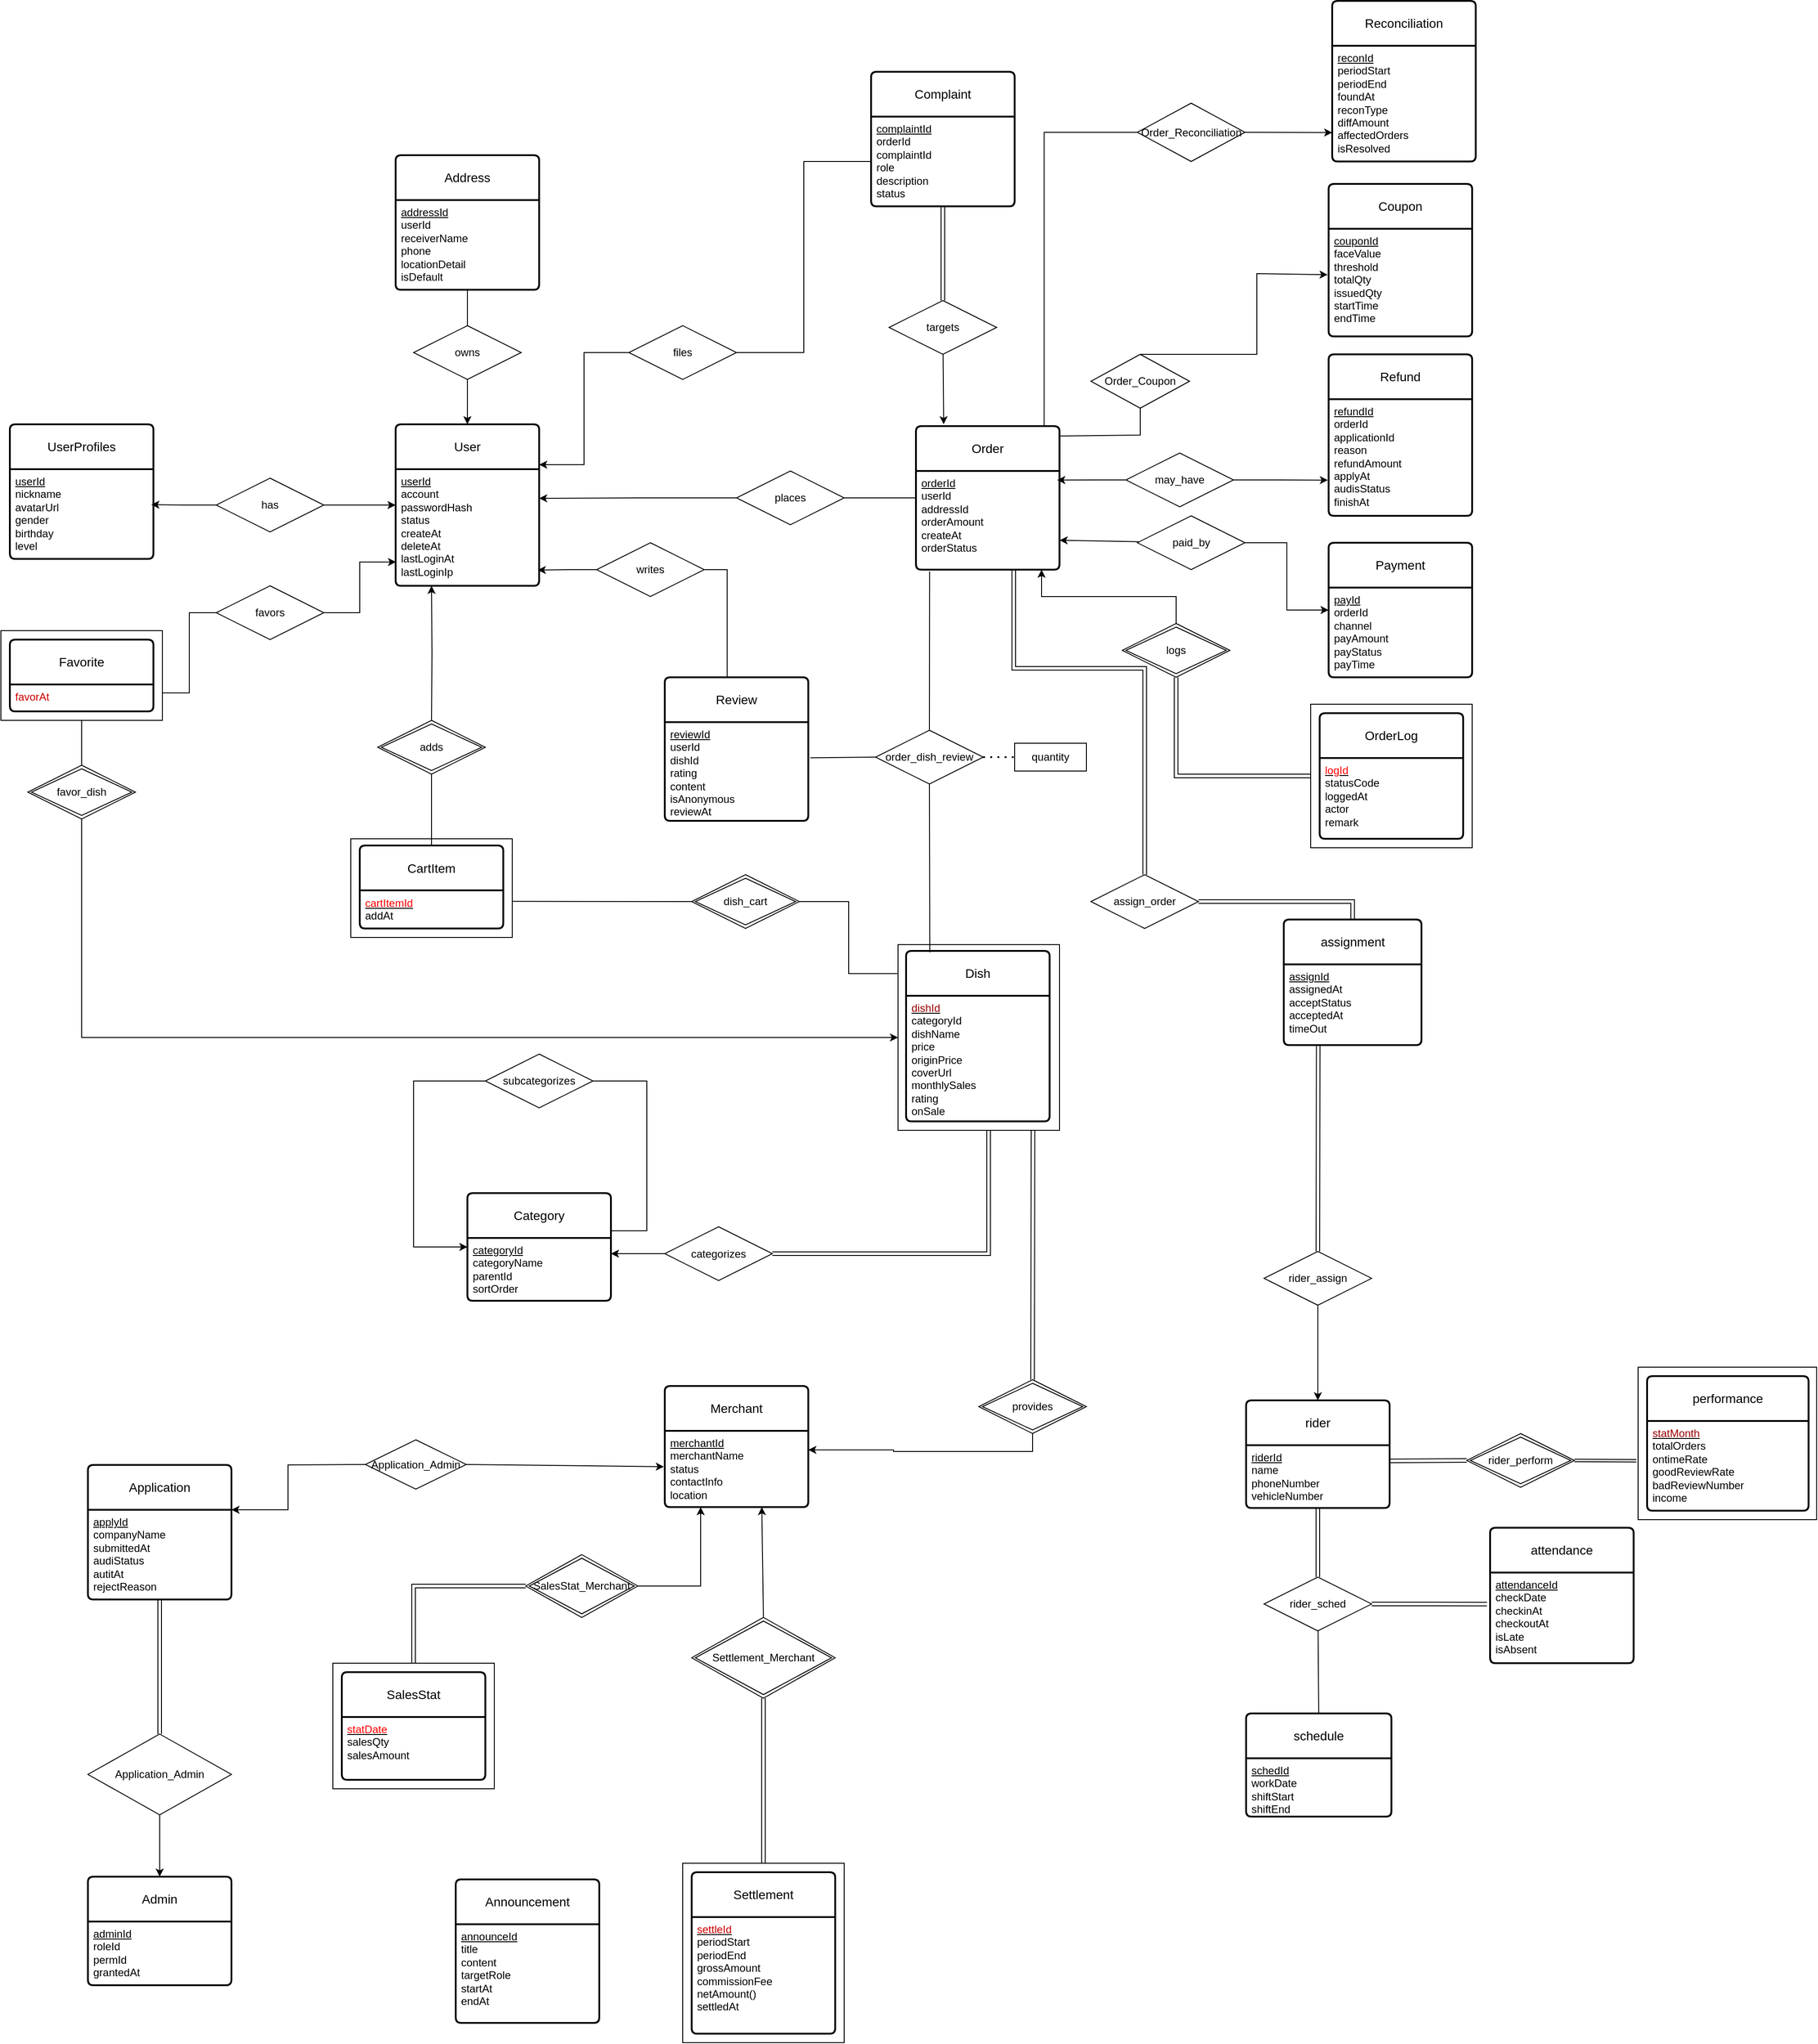 <mxfile version="27.0.6">
  <diagram name="第 1 页" id="Z-0cSpz57w4KoETilMWk">
    <mxGraphModel dx="2633" dy="971" grid="1" gridSize="10" guides="1" tooltips="1" connect="1" arrows="1" fold="1" page="1" pageScale="1" pageWidth="827" pageHeight="1169" math="0" shadow="0">
      <root>
        <mxCell id="0" />
        <mxCell id="1" parent="0" />
        <mxCell id="zdtQbdjInj4RLJj2KbnW-124" value="" style="rounded=0;whiteSpace=wrap;html=1;" parent="1" vertex="1">
          <mxGeometry x="630" y="1408" width="180" height="207" as="geometry" />
        </mxCell>
        <mxCell id="zdtQbdjInj4RLJj2KbnW-2" value="" style="rounded=0;whiteSpace=wrap;html=1;" parent="1" vertex="1">
          <mxGeometry x="1090" y="1140" width="180" height="160" as="geometry" />
        </mxCell>
        <mxCell id="zdtQbdjInj4RLJj2KbnW-3" value="" style="rounded=0;whiteSpace=wrap;html=1;" parent="1" vertex="1">
          <mxGeometry x="20" y="1290" width="180" height="110" as="geometry" />
        </mxCell>
        <mxCell id="zdtQbdjInj4RLJj2KbnW-4" value="" style="rounded=0;whiteSpace=wrap;html=1;" parent="1" vertex="1">
          <mxGeometry x="-370" y="1058" width="180" height="100" as="geometry" />
        </mxCell>
        <mxCell id="zdtQbdjInj4RLJj2KbnW-6" value="User" style="swimlane;childLayout=stackLayout;horizontal=1;startSize=50;horizontalStack=0;rounded=1;fontSize=14;fontStyle=0;strokeWidth=2;resizeParent=0;resizeLast=1;shadow=0;dashed=0;align=center;arcSize=4;whiteSpace=wrap;html=1;" parent="1" vertex="1">
          <mxGeometry x="70" y="828" width="160" height="180" as="geometry" />
        </mxCell>
        <mxCell id="zdtQbdjInj4RLJj2KbnW-7" value="&lt;u&gt;userId&lt;/u&gt;&lt;div&gt;account&lt;/div&gt;&lt;div&gt;passwordHash&lt;/div&gt;&lt;div&gt;status&lt;/div&gt;&lt;div&gt;createAt&lt;/div&gt;&lt;div&gt;deleteAt&lt;/div&gt;&lt;div&gt;lastLoginAt&lt;/div&gt;&lt;div&gt;lastLoginIp&lt;/div&gt;" style="align=left;strokeColor=none;fillColor=none;spacingLeft=4;spacingRight=4;fontSize=12;verticalAlign=top;resizable=0;rotatable=0;part=1;html=1;whiteSpace=wrap;" parent="zdtQbdjInj4RLJj2KbnW-6" vertex="1">
          <mxGeometry y="50" width="160" height="130" as="geometry" />
        </mxCell>
        <mxCell id="zdtQbdjInj4RLJj2KbnW-8" value="UserProfiles" style="swimlane;childLayout=stackLayout;horizontal=1;startSize=50;horizontalStack=0;rounded=1;fontSize=14;fontStyle=0;strokeWidth=2;resizeParent=0;resizeLast=1;shadow=0;dashed=0;align=center;arcSize=4;whiteSpace=wrap;html=1;" parent="1" vertex="1">
          <mxGeometry x="-360" y="828" width="160" height="150" as="geometry" />
        </mxCell>
        <mxCell id="zdtQbdjInj4RLJj2KbnW-9" value="&lt;u&gt;userId&lt;/u&gt;&lt;div&gt;nickname&lt;/div&gt;&lt;div&gt;avatarUrl&lt;/div&gt;&lt;div&gt;gender&lt;/div&gt;&lt;div&gt;birthday&lt;/div&gt;&lt;div&gt;level&lt;/div&gt;" style="align=left;strokeColor=none;fillColor=none;spacingLeft=4;spacingRight=4;fontSize=12;verticalAlign=top;resizable=0;rotatable=0;part=1;html=1;whiteSpace=wrap;" parent="zdtQbdjInj4RLJj2KbnW-8" vertex="1">
          <mxGeometry y="50" width="160" height="100" as="geometry" />
        </mxCell>
        <mxCell id="zdtQbdjInj4RLJj2KbnW-10" style="edgeStyle=orthogonalEdgeStyle;rounded=0;orthogonalLoop=1;jettySize=auto;html=1;exitX=1;exitY=0.5;exitDx=0;exitDy=0;entryX=0;entryY=0.5;entryDx=0;entryDy=0;" parent="1" source="zdtQbdjInj4RLJj2KbnW-11" target="zdtQbdjInj4RLJj2KbnW-6" edge="1">
          <mxGeometry relative="1" as="geometry" />
        </mxCell>
        <mxCell id="zdtQbdjInj4RLJj2KbnW-11" value="has" style="shape=rhombus;perimeter=rhombusPerimeter;whiteSpace=wrap;html=1;align=center;" parent="1" vertex="1">
          <mxGeometry x="-130" y="888" width="120" height="60" as="geometry" />
        </mxCell>
        <mxCell id="zdtQbdjInj4RLJj2KbnW-12" value="Address" style="swimlane;childLayout=stackLayout;horizontal=1;startSize=50;horizontalStack=0;rounded=1;fontSize=14;fontStyle=0;strokeWidth=2;resizeParent=0;resizeLast=1;shadow=0;dashed=0;align=center;arcSize=4;whiteSpace=wrap;html=1;" parent="1" vertex="1">
          <mxGeometry x="70" y="528" width="160" height="150" as="geometry" />
        </mxCell>
        <mxCell id="zdtQbdjInj4RLJj2KbnW-13" value="&lt;u&gt;addressId&lt;/u&gt;&lt;div&gt;userId&lt;/div&gt;&lt;div&gt;receiverName&lt;/div&gt;&lt;div&gt;phone&lt;/div&gt;&lt;div&gt;locationDetail&lt;/div&gt;&lt;div&gt;isDefault&lt;/div&gt;" style="align=left;strokeColor=none;fillColor=none;spacingLeft=4;spacingRight=4;fontSize=12;verticalAlign=top;resizable=0;rotatable=0;part=1;html=1;whiteSpace=wrap;" parent="zdtQbdjInj4RLJj2KbnW-12" vertex="1">
          <mxGeometry y="50" width="160" height="100" as="geometry" />
        </mxCell>
        <mxCell id="zdtQbdjInj4RLJj2KbnW-14" value="Merchant" style="swimlane;childLayout=stackLayout;horizontal=1;startSize=50;horizontalStack=0;rounded=1;fontSize=14;fontStyle=0;strokeWidth=2;resizeParent=0;resizeLast=1;shadow=0;dashed=0;align=center;arcSize=4;whiteSpace=wrap;html=1;" parent="1" vertex="1">
          <mxGeometry x="370" y="1900" width="160" height="135" as="geometry" />
        </mxCell>
        <mxCell id="zdtQbdjInj4RLJj2KbnW-15" value="&lt;u&gt;merchantId&lt;/u&gt;&lt;div&gt;merchantName&lt;/div&gt;&lt;div&gt;status&lt;/div&gt;&lt;div&gt;contactInfo&lt;/div&gt;&lt;div&gt;location&lt;/div&gt;" style="align=left;strokeColor=none;fillColor=none;spacingLeft=4;spacingRight=4;fontSize=12;verticalAlign=top;resizable=0;rotatable=0;part=1;html=1;whiteSpace=wrap;" parent="zdtQbdjInj4RLJj2KbnW-14" vertex="1">
          <mxGeometry y="50" width="160" height="85" as="geometry" />
        </mxCell>
        <mxCell id="zdtQbdjInj4RLJj2KbnW-16" value="Category" style="swimlane;childLayout=stackLayout;horizontal=1;startSize=50;horizontalStack=0;rounded=1;fontSize=14;fontStyle=0;strokeWidth=2;resizeParent=0;resizeLast=1;shadow=0;dashed=0;align=center;arcSize=4;whiteSpace=wrap;html=1;" parent="1" vertex="1">
          <mxGeometry x="150" y="1685" width="160" height="120" as="geometry" />
        </mxCell>
        <mxCell id="zdtQbdjInj4RLJj2KbnW-17" value="&lt;u&gt;categoryId&lt;/u&gt;&lt;div&gt;categoryName&lt;/div&gt;&lt;div&gt;parentId&lt;/div&gt;&lt;div&gt;sortOrder&lt;/div&gt;" style="align=left;strokeColor=none;fillColor=none;spacingLeft=4;spacingRight=4;fontSize=12;verticalAlign=top;resizable=0;rotatable=0;part=1;html=1;whiteSpace=wrap;" parent="zdtQbdjInj4RLJj2KbnW-16" vertex="1">
          <mxGeometry y="50" width="160" height="70" as="geometry" />
        </mxCell>
        <mxCell id="zdtQbdjInj4RLJj2KbnW-18" value="Dish" style="swimlane;childLayout=stackLayout;horizontal=1;startSize=50;horizontalStack=0;rounded=1;fontSize=14;fontStyle=0;strokeWidth=2;resizeParent=0;resizeLast=1;shadow=0;dashed=0;align=center;arcSize=4;whiteSpace=wrap;html=1;" parent="1" vertex="1">
          <mxGeometry x="639" y="1415" width="160" height="190" as="geometry" />
        </mxCell>
        <mxCell id="zdtQbdjInj4RLJj2KbnW-19" value="&lt;u&gt;&lt;font style=&quot;color: rgb(153, 0, 0);&quot;&gt;dishId&lt;/font&gt;&lt;/u&gt;&lt;div&gt;categoryId&lt;/div&gt;&lt;div&gt;dishName&lt;/div&gt;&lt;div&gt;price&lt;/div&gt;&lt;div&gt;originPrice&lt;/div&gt;&lt;div&gt;coverUrl&lt;/div&gt;&lt;div&gt;monthlySales&lt;/div&gt;&lt;div&gt;rating&lt;/div&gt;&lt;div&gt;onSale&lt;/div&gt;" style="align=left;strokeColor=none;fillColor=none;spacingLeft=4;spacingRight=4;fontSize=12;verticalAlign=top;resizable=0;rotatable=0;part=1;html=1;whiteSpace=wrap;" parent="zdtQbdjInj4RLJj2KbnW-18" vertex="1">
          <mxGeometry y="50" width="160" height="140" as="geometry" />
        </mxCell>
        <mxCell id="zdtQbdjInj4RLJj2KbnW-20" value="Favorite" style="swimlane;childLayout=stackLayout;horizontal=1;startSize=50;horizontalStack=0;rounded=1;fontSize=14;fontStyle=0;strokeWidth=2;resizeParent=0;resizeLast=1;shadow=0;dashed=0;align=center;arcSize=4;whiteSpace=wrap;html=1;" parent="1" vertex="1">
          <mxGeometry x="-360" y="1068" width="160" height="80" as="geometry" />
        </mxCell>
        <mxCell id="zdtQbdjInj4RLJj2KbnW-21" value="&lt;div&gt;&lt;font style=&quot;color: rgb(204, 0, 0);&quot;&gt;favorAt&lt;/font&gt;&lt;/div&gt;" style="align=left;strokeColor=none;fillColor=none;spacingLeft=4;spacingRight=4;fontSize=12;verticalAlign=top;resizable=0;rotatable=0;part=1;html=1;whiteSpace=wrap;" parent="zdtQbdjInj4RLJj2KbnW-20" vertex="1">
          <mxGeometry y="50" width="160" height="30" as="geometry" />
        </mxCell>
        <mxCell id="zdtQbdjInj4RLJj2KbnW-178" style="edgeStyle=none;curved=1;rounded=0;orthogonalLoop=1;jettySize=auto;html=1;exitX=0.5;exitY=1;exitDx=0;exitDy=0;fontSize=12;startSize=8;endSize=8;" parent="zdtQbdjInj4RLJj2KbnW-20" source="zdtQbdjInj4RLJj2KbnW-20" target="zdtQbdjInj4RLJj2KbnW-21" edge="1">
          <mxGeometry relative="1" as="geometry" />
        </mxCell>
        <mxCell id="zdtQbdjInj4RLJj2KbnW-22" value="CartItem" style="swimlane;childLayout=stackLayout;horizontal=1;startSize=50;horizontalStack=0;rounded=1;fontSize=14;fontStyle=0;strokeWidth=2;resizeParent=0;resizeLast=1;shadow=0;dashed=0;align=center;arcSize=4;whiteSpace=wrap;html=1;" parent="1" vertex="1">
          <mxGeometry x="30" y="1297.5" width="160" height="92.5" as="geometry" />
        </mxCell>
        <mxCell id="zdtQbdjInj4RLJj2KbnW-23" value="&lt;u&gt;&lt;font style=&quot;color: rgb(255, 0, 0);&quot;&gt;cartItemId&lt;/font&gt;&lt;/u&gt;&lt;div&gt;addAt&lt;/div&gt;" style="align=left;strokeColor=none;fillColor=none;spacingLeft=4;spacingRight=4;fontSize=12;verticalAlign=top;resizable=0;rotatable=0;part=1;html=1;whiteSpace=wrap;" parent="zdtQbdjInj4RLJj2KbnW-22" vertex="1">
          <mxGeometry y="50" width="160" height="42.5" as="geometry" />
        </mxCell>
        <mxCell id="zdtQbdjInj4RLJj2KbnW-24" value="Order" style="swimlane;childLayout=stackLayout;horizontal=1;startSize=50;horizontalStack=0;rounded=1;fontSize=14;fontStyle=0;strokeWidth=2;resizeParent=0;resizeLast=1;shadow=0;dashed=0;align=center;arcSize=4;whiteSpace=wrap;html=1;" parent="1" vertex="1">
          <mxGeometry x="650" y="830" width="160" height="160" as="geometry" />
        </mxCell>
        <mxCell id="zdtQbdjInj4RLJj2KbnW-25" value="&lt;div&gt;&lt;u&gt;orderId&lt;/u&gt;&lt;/div&gt;userId&lt;div&gt;addressId&lt;/div&gt;&lt;div&gt;orderAmount&lt;/div&gt;&lt;div&gt;createAt&lt;/div&gt;&lt;div&gt;orderStatus&lt;/div&gt;" style="align=left;strokeColor=none;fillColor=none;spacingLeft=4;spacingRight=4;fontSize=12;verticalAlign=top;resizable=0;rotatable=0;part=1;html=1;whiteSpace=wrap;" parent="zdtQbdjInj4RLJj2KbnW-24" vertex="1">
          <mxGeometry y="50" width="160" height="110" as="geometry" />
        </mxCell>
        <mxCell id="zdtQbdjInj4RLJj2KbnW-28" value="OrderLog" style="swimlane;childLayout=stackLayout;horizontal=1;startSize=50;horizontalStack=0;rounded=1;fontSize=14;fontStyle=0;strokeWidth=2;resizeParent=0;resizeLast=1;shadow=0;dashed=0;align=center;arcSize=4;whiteSpace=wrap;html=1;" parent="1" vertex="1">
          <mxGeometry x="1100" y="1150" width="160" height="140" as="geometry" />
        </mxCell>
        <mxCell id="zdtQbdjInj4RLJj2KbnW-29" value="&lt;u&gt;&lt;font style=&quot;color: rgb(255, 0, 0);&quot;&gt;l&lt;font style=&quot;color: rgb(255, 0, 0);&quot;&gt;ogId&lt;/font&gt;&lt;/font&gt;&lt;/u&gt;&lt;div&gt;statusCode&lt;/div&gt;&lt;div&gt;loggedAt&lt;/div&gt;&lt;div&gt;actor&lt;/div&gt;&lt;div&gt;remark&lt;/div&gt;" style="align=left;strokeColor=none;fillColor=none;spacingLeft=4;spacingRight=4;fontSize=12;verticalAlign=top;resizable=0;rotatable=0;part=1;html=1;whiteSpace=wrap;" parent="zdtQbdjInj4RLJj2KbnW-28" vertex="1">
          <mxGeometry y="50" width="160" height="90" as="geometry" />
        </mxCell>
        <mxCell id="zdtQbdjInj4RLJj2KbnW-30" value="Payment" style="swimlane;childLayout=stackLayout;horizontal=1;startSize=50;horizontalStack=0;rounded=1;fontSize=14;fontStyle=0;strokeWidth=2;resizeParent=0;resizeLast=1;shadow=0;dashed=0;align=center;arcSize=4;whiteSpace=wrap;html=1;" parent="1" vertex="1">
          <mxGeometry x="1110" y="960" width="160" height="150" as="geometry" />
        </mxCell>
        <mxCell id="zdtQbdjInj4RLJj2KbnW-31" value="&lt;u&gt;payId&lt;/u&gt;&lt;div&gt;orderId&lt;/div&gt;&lt;div&gt;channel&lt;/div&gt;&lt;div&gt;payAmount&lt;/div&gt;&lt;div&gt;payStatus&lt;/div&gt;&lt;div&gt;payTime&lt;/div&gt;" style="align=left;strokeColor=none;fillColor=none;spacingLeft=4;spacingRight=4;fontSize=12;verticalAlign=top;resizable=0;rotatable=0;part=1;html=1;whiteSpace=wrap;" parent="zdtQbdjInj4RLJj2KbnW-30" vertex="1">
          <mxGeometry y="50" width="160" height="100" as="geometry" />
        </mxCell>
        <mxCell id="zdtQbdjInj4RLJj2KbnW-32" value="Refund" style="swimlane;childLayout=stackLayout;horizontal=1;startSize=50;horizontalStack=0;rounded=1;fontSize=14;fontStyle=0;strokeWidth=2;resizeParent=0;resizeLast=1;shadow=0;dashed=0;align=center;arcSize=4;whiteSpace=wrap;html=1;" parent="1" vertex="1">
          <mxGeometry x="1110" y="750" width="160" height="180" as="geometry" />
        </mxCell>
        <mxCell id="zdtQbdjInj4RLJj2KbnW-33" value="&lt;u&gt;refundId&lt;/u&gt;&lt;div&gt;orderId&lt;/div&gt;&lt;div&gt;applicationId&lt;/div&gt;&lt;div&gt;reason&lt;/div&gt;&lt;div&gt;refundAmount&lt;/div&gt;&lt;div&gt;applyAt&lt;/div&gt;&lt;div&gt;audisStatus&lt;/div&gt;&lt;div&gt;finishAt&lt;/div&gt;&lt;div&gt;&lt;u&gt;&lt;br&gt;&lt;/u&gt;&lt;/div&gt;" style="align=left;strokeColor=none;fillColor=none;spacingLeft=4;spacingRight=4;fontSize=12;verticalAlign=top;resizable=0;rotatable=0;part=1;html=1;whiteSpace=wrap;" parent="zdtQbdjInj4RLJj2KbnW-32" vertex="1">
          <mxGeometry y="50" width="160" height="130" as="geometry" />
        </mxCell>
        <mxCell id="zdtQbdjInj4RLJj2KbnW-34" value="Review" style="swimlane;childLayout=stackLayout;horizontal=1;startSize=50;horizontalStack=0;rounded=1;fontSize=14;fontStyle=0;strokeWidth=2;resizeParent=0;resizeLast=1;shadow=0;dashed=0;align=center;arcSize=4;whiteSpace=wrap;html=1;" parent="1" vertex="1">
          <mxGeometry x="370" y="1110" width="160" height="160" as="geometry" />
        </mxCell>
        <mxCell id="zdtQbdjInj4RLJj2KbnW-35" value="&lt;div&gt;&lt;u&gt;reviewId&lt;/u&gt;&lt;/div&gt;&lt;div&gt;&lt;span style=&quot;background-color: transparent; color: light-dark(rgb(0, 0, 0), rgb(255, 255, 255));&quot;&gt;userId&lt;/span&gt;&lt;/div&gt;&lt;div&gt;&lt;span style=&quot;background-color: transparent; color: light-dark(rgb(0, 0, 0), rgb(255, 255, 255));&quot;&gt;dishId&lt;/span&gt;&lt;/div&gt;&lt;div&gt;rating&lt;/div&gt;&lt;div&gt;content&lt;/div&gt;&lt;div&gt;isAnonymous&lt;/div&gt;&lt;div&gt;reviewAt&lt;/div&gt;" style="align=left;strokeColor=none;fillColor=none;spacingLeft=4;spacingRight=4;fontSize=12;verticalAlign=top;resizable=0;rotatable=0;part=1;html=1;whiteSpace=wrap;" parent="zdtQbdjInj4RLJj2KbnW-34" vertex="1">
          <mxGeometry y="50" width="160" height="110" as="geometry" />
        </mxCell>
        <mxCell id="zdtQbdjInj4RLJj2KbnW-36" value="Complaint" style="swimlane;childLayout=stackLayout;horizontal=1;startSize=50;horizontalStack=0;rounded=1;fontSize=14;fontStyle=0;strokeWidth=2;resizeParent=0;resizeLast=1;shadow=0;dashed=0;align=center;arcSize=4;whiteSpace=wrap;html=1;" parent="1" vertex="1">
          <mxGeometry x="600" y="435" width="160" height="150" as="geometry" />
        </mxCell>
        <mxCell id="zdtQbdjInj4RLJj2KbnW-37" value="&lt;div&gt;&lt;u&gt;complaintId&lt;/u&gt;&lt;/div&gt;&lt;div&gt;orderId&lt;/div&gt;&lt;div&gt;complaintId&lt;/div&gt;&lt;div&gt;role&lt;/div&gt;&lt;div&gt;description&lt;/div&gt;&lt;div&gt;status&lt;/div&gt;" style="align=left;strokeColor=none;fillColor=none;spacingLeft=4;spacingRight=4;fontSize=12;verticalAlign=top;resizable=0;rotatable=0;part=1;html=1;whiteSpace=wrap;" parent="zdtQbdjInj4RLJj2KbnW-36" vertex="1">
          <mxGeometry y="50" width="160" height="100" as="geometry" />
        </mxCell>
        <mxCell id="zdtQbdjInj4RLJj2KbnW-38" style="edgeStyle=orthogonalEdgeStyle;rounded=0;orthogonalLoop=1;jettySize=auto;html=1;exitX=0;exitY=0.5;exitDx=0;exitDy=0;entryX=0.985;entryY=0.395;entryDx=0;entryDy=0;entryPerimeter=0;" parent="1" source="zdtQbdjInj4RLJj2KbnW-11" target="zdtQbdjInj4RLJj2KbnW-9" edge="1">
          <mxGeometry relative="1" as="geometry" />
        </mxCell>
        <mxCell id="zdtQbdjInj4RLJj2KbnW-39" style="edgeStyle=orthogonalEdgeStyle;rounded=0;orthogonalLoop=1;jettySize=auto;html=1;entryX=0.5;entryY=1;entryDx=0;entryDy=0;endArrow=none;startFill=0;" parent="1" source="zdtQbdjInj4RLJj2KbnW-41" target="zdtQbdjInj4RLJj2KbnW-12" edge="1">
          <mxGeometry relative="1" as="geometry" />
        </mxCell>
        <mxCell id="zdtQbdjInj4RLJj2KbnW-40" style="edgeStyle=orthogonalEdgeStyle;rounded=0;orthogonalLoop=1;jettySize=auto;html=1;entryX=0.5;entryY=0;entryDx=0;entryDy=0;" parent="1" source="zdtQbdjInj4RLJj2KbnW-41" target="zdtQbdjInj4RLJj2KbnW-6" edge="1">
          <mxGeometry relative="1" as="geometry" />
        </mxCell>
        <mxCell id="zdtQbdjInj4RLJj2KbnW-41" value="owns" style="shape=rhombus;perimeter=rhombusPerimeter;whiteSpace=wrap;html=1;align=center;" parent="1" vertex="1">
          <mxGeometry x="90" y="718" width="120" height="60" as="geometry" />
        </mxCell>
        <mxCell id="zdtQbdjInj4RLJj2KbnW-42" style="edgeStyle=orthogonalEdgeStyle;rounded=0;orthogonalLoop=1;jettySize=auto;html=1;exitX=1;exitY=0.5;exitDx=0;exitDy=0;entryX=0;entryY=0.5;entryDx=0;entryDy=0;endArrow=none;startFill=0;" parent="1" source="zdtQbdjInj4RLJj2KbnW-43" target="zdtQbdjInj4RLJj2KbnW-24" edge="1">
          <mxGeometry relative="1" as="geometry" />
        </mxCell>
        <mxCell id="zdtQbdjInj4RLJj2KbnW-43" value="places" style="shape=rhombus;perimeter=rhombusPerimeter;whiteSpace=wrap;html=1;align=center;" parent="1" vertex="1">
          <mxGeometry x="450" y="880" width="120" height="60" as="geometry" />
        </mxCell>
        <mxCell id="zdtQbdjInj4RLJj2KbnW-44" style="edgeStyle=orthogonalEdgeStyle;rounded=0;orthogonalLoop=1;jettySize=auto;html=1;entryX=1;entryY=0.25;entryDx=0;entryDy=0;" parent="1" source="zdtQbdjInj4RLJj2KbnW-43" target="zdtQbdjInj4RLJj2KbnW-7" edge="1">
          <mxGeometry relative="1" as="geometry" />
        </mxCell>
        <mxCell id="zdtQbdjInj4RLJj2KbnW-45" style="edgeStyle=orthogonalEdgeStyle;rounded=0;orthogonalLoop=1;jettySize=auto;html=1;exitX=1;exitY=0.5;exitDx=0;exitDy=0;entryX=0;entryY=0.5;entryDx=0;entryDy=0;endArrow=none;startFill=0;" parent="1" source="zdtQbdjInj4RLJj2KbnW-47" target="zdtQbdjInj4RLJj2KbnW-37" edge="1">
          <mxGeometry relative="1" as="geometry">
            <mxPoint x="210.0" y="1216" as="targetPoint" />
          </mxGeometry>
        </mxCell>
        <mxCell id="zdtQbdjInj4RLJj2KbnW-46" style="edgeStyle=orthogonalEdgeStyle;rounded=0;orthogonalLoop=1;jettySize=auto;html=1;exitX=0;exitY=0.5;exitDx=0;exitDy=0;entryX=1;entryY=0.25;entryDx=0;entryDy=0;" parent="1" source="zdtQbdjInj4RLJj2KbnW-47" target="zdtQbdjInj4RLJj2KbnW-6" edge="1">
          <mxGeometry relative="1" as="geometry" />
        </mxCell>
        <mxCell id="zdtQbdjInj4RLJj2KbnW-47" value="files" style="shape=rhombus;perimeter=rhombusPerimeter;whiteSpace=wrap;html=1;align=center;" parent="1" vertex="1">
          <mxGeometry x="330" y="718" width="120" height="60" as="geometry" />
        </mxCell>
        <mxCell id="zdtQbdjInj4RLJj2KbnW-48" style="edgeStyle=orthogonalEdgeStyle;rounded=0;orthogonalLoop=1;jettySize=auto;html=1;entryX=0.5;entryY=1;entryDx=0;entryDy=0;endArrow=none;endFill=1;startFill=0;shape=link;" parent="1" source="zdtQbdjInj4RLJj2KbnW-49" target="zdtQbdjInj4RLJj2KbnW-37" edge="1">
          <mxGeometry relative="1" as="geometry" />
        </mxCell>
        <mxCell id="zdtQbdjInj4RLJj2KbnW-49" value="targets" style="shape=rhombus;perimeter=rhombusPerimeter;whiteSpace=wrap;html=1;align=center;" parent="1" vertex="1">
          <mxGeometry x="620" y="690" width="120" height="60" as="geometry" />
        </mxCell>
        <mxCell id="zdtQbdjInj4RLJj2KbnW-50" style="edgeStyle=orthogonalEdgeStyle;rounded=0;orthogonalLoop=1;jettySize=auto;html=1;shape=link;exitX=0.5;exitY=1;exitDx=0;exitDy=0;entryX=0;entryY=0.5;entryDx=0;entryDy=0;" parent="1" source="zdtQbdjInj4RLJj2KbnW-91" target="zdtQbdjInj4RLJj2KbnW-2" edge="1">
          <mxGeometry relative="1" as="geometry">
            <mxPoint x="790" y="1110" as="sourcePoint" />
            <mxPoint x="830" y="1225" as="targetPoint" />
          </mxGeometry>
        </mxCell>
        <mxCell id="zdtQbdjInj4RLJj2KbnW-51" style="rounded=0;orthogonalLoop=1;jettySize=auto;html=1;entryX=0.193;entryY=-0.013;entryDx=0;entryDy=0;entryPerimeter=0;" parent="1" source="zdtQbdjInj4RLJj2KbnW-49" target="zdtQbdjInj4RLJj2KbnW-24" edge="1">
          <mxGeometry relative="1" as="geometry" />
        </mxCell>
        <mxCell id="zdtQbdjInj4RLJj2KbnW-52" style="edgeStyle=orthogonalEdgeStyle;rounded=0;orthogonalLoop=1;jettySize=auto;html=1;exitX=0.5;exitY=0;exitDx=0;exitDy=0;" parent="1" source="zdtQbdjInj4RLJj2KbnW-91" edge="1">
          <mxGeometry relative="1" as="geometry">
            <mxPoint x="790" y="1050" as="sourcePoint" />
            <mxPoint x="790" y="990" as="targetPoint" />
            <Array as="points">
              <mxPoint x="940" y="1020" />
              <mxPoint x="790" y="1020" />
              <mxPoint x="790" y="990" />
            </Array>
          </mxGeometry>
        </mxCell>
        <mxCell id="zdtQbdjInj4RLJj2KbnW-53" style="edgeStyle=orthogonalEdgeStyle;rounded=0;orthogonalLoop=1;jettySize=auto;html=1;exitX=1;exitY=0.5;exitDx=0;exitDy=0;entryX=0;entryY=0.25;entryDx=0;entryDy=0;" parent="1" source="zdtQbdjInj4RLJj2KbnW-54" target="zdtQbdjInj4RLJj2KbnW-31" edge="1">
          <mxGeometry relative="1" as="geometry" />
        </mxCell>
        <mxCell id="zdtQbdjInj4RLJj2KbnW-54" value="paid_by" style="shape=rhombus;perimeter=rhombusPerimeter;whiteSpace=wrap;html=1;align=center;" parent="1" vertex="1">
          <mxGeometry x="896.75" y="930" width="120" height="60" as="geometry" />
        </mxCell>
        <mxCell id="zdtQbdjInj4RLJj2KbnW-55" style="rounded=0;orthogonalLoop=1;jettySize=auto;html=1;entryX=1.001;entryY=0.702;entryDx=0;entryDy=0;entryPerimeter=0;" parent="1" source="zdtQbdjInj4RLJj2KbnW-54" target="zdtQbdjInj4RLJj2KbnW-25" edge="1">
          <mxGeometry relative="1" as="geometry" />
        </mxCell>
        <mxCell id="zdtQbdjInj4RLJj2KbnW-56" style="edgeStyle=orthogonalEdgeStyle;rounded=0;orthogonalLoop=1;jettySize=auto;html=1;entryX=-0.005;entryY=0.694;entryDx=0;entryDy=0;entryPerimeter=0;" parent="1" source="zdtQbdjInj4RLJj2KbnW-57" target="zdtQbdjInj4RLJj2KbnW-33" edge="1">
          <mxGeometry relative="1" as="geometry" />
        </mxCell>
        <mxCell id="zdtQbdjInj4RLJj2KbnW-57" value="may_have" style="shape=rhombus;perimeter=rhombusPerimeter;whiteSpace=wrap;html=1;align=center;" parent="1" vertex="1">
          <mxGeometry x="884" y="860" width="120" height="60" as="geometry" />
        </mxCell>
        <mxCell id="zdtQbdjInj4RLJj2KbnW-58" style="edgeStyle=orthogonalEdgeStyle;rounded=0;orthogonalLoop=1;jettySize=auto;html=1;entryX=0.984;entryY=0.092;entryDx=0;entryDy=0;entryPerimeter=0;" parent="1" source="zdtQbdjInj4RLJj2KbnW-57" target="zdtQbdjInj4RLJj2KbnW-25" edge="1">
          <mxGeometry relative="1" as="geometry" />
        </mxCell>
        <mxCell id="zdtQbdjInj4RLJj2KbnW-62" style="rounded=0;orthogonalLoop=1;jettySize=auto;html=1;exitX=1;exitY=0.5;exitDx=0;exitDy=0;endArrow=none;startFill=0;entryX=0.435;entryY=0.005;entryDx=0;entryDy=0;entryPerimeter=0;edgeStyle=orthogonalEdgeStyle;" parent="1" source="zdtQbdjInj4RLJj2KbnW-63" target="zdtQbdjInj4RLJj2KbnW-34" edge="1">
          <mxGeometry relative="1" as="geometry">
            <mxPoint x="490.14" y="601.62" as="targetPoint" />
          </mxGeometry>
        </mxCell>
        <mxCell id="zdtQbdjInj4RLJj2KbnW-63" value="writes" style="shape=rhombus;perimeter=rhombusPerimeter;whiteSpace=wrap;html=1;align=center;" parent="1" vertex="1">
          <mxGeometry x="294" y="960" width="120" height="60" as="geometry" />
        </mxCell>
        <mxCell id="zdtQbdjInj4RLJj2KbnW-64" style="edgeStyle=orthogonalEdgeStyle;rounded=0;orthogonalLoop=1;jettySize=auto;html=1;exitX=0;exitY=0.5;exitDx=0;exitDy=0;entryX=0.99;entryY=0.865;entryDx=0;entryDy=0;entryPerimeter=0;" parent="1" source="zdtQbdjInj4RLJj2KbnW-63" target="zdtQbdjInj4RLJj2KbnW-7" edge="1">
          <mxGeometry relative="1" as="geometry" />
        </mxCell>
        <mxCell id="zdtQbdjInj4RLJj2KbnW-67" style="edgeStyle=orthogonalEdgeStyle;rounded=0;orthogonalLoop=1;jettySize=auto;html=1;entryX=0.997;entryY=0.694;entryDx=0;entryDy=0;endArrow=none;startFill=0;entryPerimeter=0;" parent="1" source="zdtQbdjInj4RLJj2KbnW-68" target="zdtQbdjInj4RLJj2KbnW-4" edge="1">
          <mxGeometry relative="1" as="geometry" />
        </mxCell>
        <mxCell id="zdtQbdjInj4RLJj2KbnW-68" value="favors" style="shape=rhombus;perimeter=rhombusPerimeter;whiteSpace=wrap;html=1;align=center;" parent="1" vertex="1">
          <mxGeometry x="-130" y="1008" width="120" height="60" as="geometry" />
        </mxCell>
        <mxCell id="zdtQbdjInj4RLJj2KbnW-69" style="edgeStyle=orthogonalEdgeStyle;rounded=0;orthogonalLoop=1;jettySize=auto;html=1;entryX=0.003;entryY=0.796;entryDx=0;entryDy=0;entryPerimeter=0;" parent="1" source="zdtQbdjInj4RLJj2KbnW-68" target="zdtQbdjInj4RLJj2KbnW-7" edge="1">
          <mxGeometry relative="1" as="geometry" />
        </mxCell>
        <mxCell id="zdtQbdjInj4RLJj2KbnW-70" style="edgeStyle=orthogonalEdgeStyle;rounded=0;orthogonalLoop=1;jettySize=auto;html=1;exitX=0.5;exitY=1;exitDx=0;exitDy=0;entryX=0;entryY=0.5;entryDx=0;entryDy=0;" parent="1" source="zdtQbdjInj4RLJj2KbnW-88" target="zdtQbdjInj4RLJj2KbnW-124" edge="1">
          <mxGeometry relative="1" as="geometry">
            <mxPoint x="-120.0" y="1260" as="sourcePoint" />
            <mxPoint x="-90" y="1270" as="targetPoint" />
            <Array as="points">
              <mxPoint x="-280" y="1512" />
            </Array>
          </mxGeometry>
        </mxCell>
        <mxCell id="zdtQbdjInj4RLJj2KbnW-71" style="edgeStyle=orthogonalEdgeStyle;rounded=0;orthogonalLoop=1;jettySize=auto;html=1;exitX=0.5;exitY=0;exitDx=0;exitDy=0;endArrow=none;startFill=0;" parent="1" edge="1">
          <mxGeometry relative="1" as="geometry">
            <mxPoint x="-280.0" y="1208" as="sourcePoint" />
            <mxPoint x="-280" y="1158" as="targetPoint" />
          </mxGeometry>
        </mxCell>
        <mxCell id="zdtQbdjInj4RLJj2KbnW-72" style="edgeStyle=orthogonalEdgeStyle;rounded=0;orthogonalLoop=1;jettySize=auto;html=1;entryX=1;entryY=0.25;entryDx=0;entryDy=0;" parent="1" source="zdtQbdjInj4RLJj2KbnW-74" target="zdtQbdjInj4RLJj2KbnW-17" edge="1">
          <mxGeometry relative="1" as="geometry" />
        </mxCell>
        <mxCell id="zdtQbdjInj4RLJj2KbnW-73" style="rounded=0;orthogonalLoop=1;jettySize=auto;html=1;shape=link;entryX=0.561;entryY=1.002;entryDx=0;entryDy=0;exitX=1;exitY=0.5;exitDx=0;exitDy=0;entryPerimeter=0;edgeStyle=orthogonalEdgeStyle;" parent="1" source="zdtQbdjInj4RLJj2KbnW-74" target="zdtQbdjInj4RLJj2KbnW-124" edge="1">
          <mxGeometry relative="1" as="geometry">
            <mxPoint x="-210" y="1388" as="targetPoint" />
          </mxGeometry>
        </mxCell>
        <mxCell id="zdtQbdjInj4RLJj2KbnW-74" value="categorizes" style="shape=rhombus;perimeter=rhombusPerimeter;whiteSpace=wrap;html=1;align=center;" parent="1" vertex="1">
          <mxGeometry x="370" y="1722.5" width="120" height="60" as="geometry" />
        </mxCell>
        <mxCell id="zdtQbdjInj4RLJj2KbnW-75" style="edgeStyle=orthogonalEdgeStyle;rounded=0;orthogonalLoop=1;jettySize=auto;html=1;entryX=0;entryY=0.5;entryDx=0;entryDy=0;exitX=0;exitY=0.5;exitDx=0;exitDy=0;" parent="1" source="zdtQbdjInj4RLJj2KbnW-76" target="zdtQbdjInj4RLJj2KbnW-16" edge="1">
          <mxGeometry relative="1" as="geometry">
            <Array as="points">
              <mxPoint x="90" y="1560" />
              <mxPoint x="90" y="1745" />
            </Array>
          </mxGeometry>
        </mxCell>
        <mxCell id="zdtQbdjInj4RLJj2KbnW-76" value="subcategorizes" style="shape=rhombus;perimeter=rhombusPerimeter;whiteSpace=wrap;html=1;align=center;" parent="1" vertex="1">
          <mxGeometry x="170" y="1530" width="120" height="60" as="geometry" />
        </mxCell>
        <mxCell id="zdtQbdjInj4RLJj2KbnW-77" style="edgeStyle=orthogonalEdgeStyle;rounded=0;orthogonalLoop=1;jettySize=auto;html=1;exitX=1;exitY=0.5;exitDx=0;exitDy=0;entryX=0.996;entryY=0.35;entryDx=0;entryDy=0;entryPerimeter=0;endArrow=none;startFill=0;" parent="1" source="zdtQbdjInj4RLJj2KbnW-76" target="zdtQbdjInj4RLJj2KbnW-16" edge="1">
          <mxGeometry relative="1" as="geometry">
            <Array as="points">
              <mxPoint x="350" y="1560" />
              <mxPoint x="350" y="1727" />
            </Array>
          </mxGeometry>
        </mxCell>
        <mxCell id="zdtQbdjInj4RLJj2KbnW-79" style="edgeStyle=orthogonalEdgeStyle;rounded=0;orthogonalLoop=1;jettySize=auto;html=1;exitX=0.5;exitY=1;exitDx=0;exitDy=0;entryX=1;entryY=0.25;entryDx=0;entryDy=0;" parent="1" source="zdtQbdjInj4RLJj2KbnW-184" target="zdtQbdjInj4RLJj2KbnW-15" edge="1">
          <mxGeometry relative="1" as="geometry">
            <mxPoint x="420" y="1820" as="targetPoint" />
          </mxGeometry>
        </mxCell>
        <mxCell id="zdtQbdjInj4RLJj2KbnW-80" style="rounded=0;orthogonalLoop=1;jettySize=auto;html=1;shape=link;entryX=0.836;entryY=1.002;entryDx=0;entryDy=0;exitX=0.5;exitY=0;exitDx=0;exitDy=0;entryPerimeter=0;" parent="1" source="zdtQbdjInj4RLJj2KbnW-184" target="zdtQbdjInj4RLJj2KbnW-124" edge="1">
          <mxGeometry relative="1" as="geometry">
            <mxPoint x="150" y="1490" as="sourcePoint" />
            <mxPoint x="-19.5" y="1440" as="targetPoint" />
          </mxGeometry>
        </mxCell>
        <mxCell id="zdtQbdjInj4RLJj2KbnW-84" style="edgeStyle=orthogonalEdgeStyle;rounded=0;orthogonalLoop=1;jettySize=auto;html=1;entryX=0.25;entryY=1;entryDx=0;entryDy=0;" parent="1" target="zdtQbdjInj4RLJj2KbnW-7" edge="1">
          <mxGeometry relative="1" as="geometry">
            <mxPoint x="110" y="1158" as="sourcePoint" />
          </mxGeometry>
        </mxCell>
        <mxCell id="zdtQbdjInj4RLJj2KbnW-85" style="edgeStyle=orthogonalEdgeStyle;rounded=0;orthogonalLoop=1;jettySize=auto;html=1;endArrow=none;startFill=0;" parent="1" edge="1">
          <mxGeometry relative="1" as="geometry">
            <mxPoint x="110" y="1218" as="sourcePoint" />
            <mxPoint x="110" y="1298" as="targetPoint" />
          </mxGeometry>
        </mxCell>
        <mxCell id="zdtQbdjInj4RLJj2KbnW-87" style="rounded=0;orthogonalLoop=1;jettySize=auto;html=1;endArrow=none;startFill=0;exitX=0;exitY=0.5;exitDx=0;exitDy=0;entryX=0.999;entryY=0.634;entryDx=0;entryDy=0;entryPerimeter=0;" parent="1" source="zdtQbdjInj4RLJj2KbnW-89" target="zdtQbdjInj4RLJj2KbnW-3" edge="1">
          <mxGeometry relative="1" as="geometry">
            <mxPoint x="240.0" y="1368" as="sourcePoint" />
            <mxPoint x="20" y="1368" as="targetPoint" />
          </mxGeometry>
        </mxCell>
        <mxCell id="zdtQbdjInj4RLJj2KbnW-88" value="favor_dish" style="shape=rhombus;double=1;perimeter=rhombusPerimeter;whiteSpace=wrap;html=1;align=center;" parent="1" vertex="1">
          <mxGeometry x="-340" y="1208" width="120" height="60" as="geometry" />
        </mxCell>
        <mxCell id="zdtQbdjInj4RLJj2KbnW-89" value="dish_cart" style="shape=rhombus;double=1;perimeter=rhombusPerimeter;whiteSpace=wrap;html=1;align=center;" parent="1" vertex="1">
          <mxGeometry x="400" y="1330" width="120" height="60" as="geometry" />
        </mxCell>
        <mxCell id="zdtQbdjInj4RLJj2KbnW-90" value="adds" style="shape=rhombus;double=1;perimeter=rhombusPerimeter;whiteSpace=wrap;html=1;align=center;" parent="1" vertex="1">
          <mxGeometry x="50" y="1158" width="120" height="60" as="geometry" />
        </mxCell>
        <mxCell id="zdtQbdjInj4RLJj2KbnW-91" value="logs" style="shape=rhombus;double=1;perimeter=rhombusPerimeter;whiteSpace=wrap;html=1;align=center;" parent="1" vertex="1">
          <mxGeometry x="880" y="1050" width="120" height="60" as="geometry" />
        </mxCell>
        <mxCell id="zdtQbdjInj4RLJj2KbnW-93" value="rider" style="swimlane;childLayout=stackLayout;horizontal=1;startSize=50;horizontalStack=0;rounded=1;fontSize=14;fontStyle=0;strokeWidth=2;resizeParent=0;resizeLast=1;shadow=0;dashed=0;align=center;arcSize=4;whiteSpace=wrap;html=1;" parent="1" vertex="1">
          <mxGeometry x="1018" y="1916" width="160" height="120" as="geometry">
            <mxRectangle x="260" y="141" width="70" height="50" as="alternateBounds" />
          </mxGeometry>
        </mxCell>
        <mxCell id="zdtQbdjInj4RLJj2KbnW-94" value="&lt;u&gt;riderId&lt;/u&gt;&lt;div&gt;name&lt;br&gt;phoneNumber&lt;/div&gt;&lt;div&gt;vehicleNumber&lt;/div&gt;" style="align=left;strokeColor=none;fillColor=none;spacingLeft=4;spacingRight=4;fontSize=12;verticalAlign=top;resizable=0;rotatable=0;part=1;html=1;whiteSpace=wrap;" parent="zdtQbdjInj4RLJj2KbnW-93" vertex="1">
          <mxGeometry y="50" width="160" height="70" as="geometry" />
        </mxCell>
        <mxCell id="zdtQbdjInj4RLJj2KbnW-95" style="edgeStyle=orthogonalEdgeStyle;rounded=0;orthogonalLoop=1;jettySize=auto;html=1;exitX=0.5;exitY=1;exitDx=0;exitDy=0;entryX=0.5;entryY=1;entryDx=0;entryDy=0;shape=link;" parent="1" source="zdtQbdjInj4RLJj2KbnW-96" target="zdtQbdjInj4RLJj2KbnW-94" edge="1">
          <mxGeometry relative="1" as="geometry" />
        </mxCell>
        <mxCell id="zdtQbdjInj4RLJj2KbnW-96" value="rider_sched" style="shape=rhombus;perimeter=rhombusPerimeter;whiteSpace=wrap;html=1;align=center;direction=west;" parent="1" vertex="1">
          <mxGeometry x="1038" y="2113" width="120" height="60" as="geometry" />
        </mxCell>
        <mxCell id="zdtQbdjInj4RLJj2KbnW-97" value="schedule" style="swimlane;childLayout=stackLayout;horizontal=1;startSize=50;horizontalStack=0;rounded=1;fontSize=14;fontStyle=0;strokeWidth=2;resizeParent=0;resizeLast=1;shadow=0;dashed=0;align=center;arcSize=4;whiteSpace=wrap;html=1;direction=east;" parent="1" vertex="1">
          <mxGeometry x="1018" y="2265" width="162" height="115" as="geometry" />
        </mxCell>
        <mxCell id="zdtQbdjInj4RLJj2KbnW-98" value="&lt;u&gt;schedId&lt;/u&gt;&lt;div&gt;workDate&lt;/div&gt;&lt;div&gt;shiftStart&lt;/div&gt;&lt;div&gt;shiftEnd&lt;/div&gt;" style="align=left;strokeColor=none;fillColor=none;spacingLeft=4;spacingRight=4;fontSize=12;verticalAlign=top;resizable=0;rotatable=0;part=1;html=1;whiteSpace=wrap;" parent="zdtQbdjInj4RLJj2KbnW-97" vertex="1">
          <mxGeometry y="50" width="162" height="65" as="geometry" />
        </mxCell>
        <mxCell id="zdtQbdjInj4RLJj2KbnW-99" value="" style="endArrow=none;html=1;rounded=0;exitX=0.5;exitY=0;exitDx=0;exitDy=0;" parent="1" source="zdtQbdjInj4RLJj2KbnW-97" target="zdtQbdjInj4RLJj2KbnW-96" edge="1">
          <mxGeometry relative="1" as="geometry">
            <mxPoint x="1218" y="1875" as="sourcePoint" />
            <mxPoint x="1378" y="1875" as="targetPoint" />
          </mxGeometry>
        </mxCell>
        <mxCell id="zdtQbdjInj4RLJj2KbnW-109" value="assignment" style="swimlane;childLayout=stackLayout;horizontal=1;startSize=50;horizontalStack=0;rounded=1;fontSize=14;fontStyle=0;strokeWidth=2;resizeParent=0;resizeLast=1;shadow=0;dashed=0;align=center;arcSize=4;whiteSpace=wrap;html=1;" parent="1" vertex="1">
          <mxGeometry x="1060" y="1380" width="153.5" height="140" as="geometry" />
        </mxCell>
        <mxCell id="zdtQbdjInj4RLJj2KbnW-110" value="&lt;u&gt;assignId&lt;/u&gt;&lt;div&gt;assignedAt&lt;/div&gt;&lt;div&gt;acceptStatus&lt;/div&gt;&lt;div&gt;acceptedAt&lt;/div&gt;&lt;div&gt;timeOut&lt;/div&gt;" style="align=left;strokeColor=none;fillColor=none;spacingLeft=4;spacingRight=4;fontSize=12;verticalAlign=top;resizable=0;rotatable=0;part=1;html=1;whiteSpace=wrap;" parent="zdtQbdjInj4RLJj2KbnW-109" vertex="1">
          <mxGeometry y="50" width="153.5" height="90" as="geometry" />
        </mxCell>
        <mxCell id="zdtQbdjInj4RLJj2KbnW-111" style="edgeStyle=orthogonalEdgeStyle;rounded=0;orthogonalLoop=1;jettySize=auto;html=1;entryX=0.5;entryY=0;entryDx=0;entryDy=0;" parent="1" source="zdtQbdjInj4RLJj2KbnW-113" target="zdtQbdjInj4RLJj2KbnW-93" edge="1">
          <mxGeometry relative="1" as="geometry" />
        </mxCell>
        <mxCell id="zdtQbdjInj4RLJj2KbnW-112" style="edgeStyle=orthogonalEdgeStyle;rounded=0;orthogonalLoop=1;jettySize=auto;html=1;shape=link;exitX=0.5;exitY=1;exitDx=0;exitDy=0;" parent="1" source="zdtQbdjInj4RLJj2KbnW-115" edge="1">
          <mxGeometry relative="1" as="geometry">
            <mxPoint x="760.89" y="1760" as="sourcePoint" />
            <mxPoint x="759" y="990" as="targetPoint" />
            <Array as="points">
              <mxPoint x="905" y="1100" />
              <mxPoint x="759" y="1100" />
            </Array>
          </mxGeometry>
        </mxCell>
        <mxCell id="zdtQbdjInj4RLJj2KbnW-113" value="rider_assign" style="shape=rhombus;perimeter=rhombusPerimeter;whiteSpace=wrap;html=1;align=center;direction=west;" parent="1" vertex="1">
          <mxGeometry x="1038" y="1750" width="120" height="60" as="geometry" />
        </mxCell>
        <mxCell id="zdtQbdjInj4RLJj2KbnW-115" value="assign_order" style="shape=rhombus;perimeter=rhombusPerimeter;whiteSpace=wrap;html=1;align=center;direction=west;" parent="1" vertex="1">
          <mxGeometry x="845" y="1330" width="120" height="60" as="geometry" />
        </mxCell>
        <mxCell id="zdtQbdjInj4RLJj2KbnW-117" value="" style="group" parent="1" vertex="1" connectable="0">
          <mxGeometry x="1455" y="1879" width="199" height="170" as="geometry" />
        </mxCell>
        <mxCell id="zdtQbdjInj4RLJj2KbnW-118" value="" style="verticalLabelPosition=bottom;verticalAlign=top;html=1;shape=mxgraph.basic.rect;fillColor2=none;strokeWidth=1;size=20;indent=5;" parent="zdtQbdjInj4RLJj2KbnW-117" vertex="1">
          <mxGeometry width="199.0" height="170.0" as="geometry" />
        </mxCell>
        <mxCell id="zdtQbdjInj4RLJj2KbnW-119" value="performance" style="swimlane;childLayout=stackLayout;horizontal=1;startSize=50;horizontalStack=0;rounded=1;fontSize=14;fontStyle=0;strokeWidth=2;resizeParent=0;resizeLast=1;shadow=0;dashed=0;align=center;arcSize=4;whiteSpace=wrap;html=1;" parent="zdtQbdjInj4RLJj2KbnW-117" vertex="1">
          <mxGeometry x="10" y="10" width="180" height="150" as="geometry" />
        </mxCell>
        <mxCell id="zdtQbdjInj4RLJj2KbnW-120" value="&lt;u&gt;&lt;font style=&quot;color: rgb(153, 0, 0);&quot;&gt;statMonth&lt;/font&gt;&lt;/u&gt;&lt;div&gt;totalOrders&lt;/div&gt;&lt;div&gt;ontimeRate&lt;/div&gt;&lt;div&gt;goodReviewRate&lt;/div&gt;&lt;div&gt;badReviewNumber&lt;/div&gt;&lt;div&gt;income&lt;/div&gt;" style="align=left;strokeColor=none;fillColor=none;spacingLeft=4;spacingRight=4;fontSize=12;verticalAlign=top;resizable=0;rotatable=0;part=1;html=1;whiteSpace=wrap;" parent="zdtQbdjInj4RLJj2KbnW-119" vertex="1">
          <mxGeometry y="50" width="180" height="100" as="geometry" />
        </mxCell>
        <mxCell id="zdtQbdjInj4RLJj2KbnW-121" style="rounded=0;orthogonalLoop=1;jettySize=auto;html=1;exitX=0;exitY=0.5;exitDx=0;exitDy=0;entryX=1;entryY=0.25;entryDx=0;entryDy=0;shape=link;" parent="1" source="zdtQbdjInj4RLJj2KbnW-122" target="zdtQbdjInj4RLJj2KbnW-94" edge="1">
          <mxGeometry relative="1" as="geometry" />
        </mxCell>
        <mxCell id="zdtQbdjInj4RLJj2KbnW-122" value="rider_perform" style="shape=rhombus;double=1;perimeter=rhombusPerimeter;whiteSpace=wrap;html=1;align=center;" parent="1" vertex="1">
          <mxGeometry x="1264" y="1953" width="120" height="60" as="geometry" />
        </mxCell>
        <mxCell id="zdtQbdjInj4RLJj2KbnW-125" value="" style="rounded=0;whiteSpace=wrap;html=1;" parent="1" vertex="1">
          <mxGeometry x="390" y="2432" width="180" height="200" as="geometry" />
        </mxCell>
        <mxCell id="zdtQbdjInj4RLJj2KbnW-126" value="" style="rounded=0;whiteSpace=wrap;html=1;" parent="1" vertex="1">
          <mxGeometry y="2209" width="180" height="140" as="geometry" />
        </mxCell>
        <mxCell id="zdtQbdjInj4RLJj2KbnW-129" value="Application" style="swimlane;childLayout=stackLayout;horizontal=1;startSize=50;horizontalStack=0;rounded=1;fontSize=14;fontStyle=0;strokeWidth=2;resizeParent=0;resizeLast=1;shadow=0;dashed=0;align=center;arcSize=4;whiteSpace=wrap;html=1;" parent="1" vertex="1">
          <mxGeometry x="-273" y="1988" width="160" height="150" as="geometry" />
        </mxCell>
        <mxCell id="zdtQbdjInj4RLJj2KbnW-130" value="&lt;u&gt;applyId&lt;/u&gt;&lt;div&gt;companyName&lt;/div&gt;&lt;div&gt;submittedAt&lt;/div&gt;&lt;div&gt;audiStatus&lt;/div&gt;&lt;div&gt;autitAt&lt;/div&gt;&lt;div&gt;rejectReason&lt;/div&gt;" style="align=left;strokeColor=none;fillColor=none;spacingLeft=4;spacingRight=4;fontSize=12;verticalAlign=top;resizable=0;rotatable=0;part=1;html=1;whiteSpace=wrap;" parent="zdtQbdjInj4RLJj2KbnW-129" vertex="1">
          <mxGeometry y="50" width="160" height="100" as="geometry" />
        </mxCell>
        <mxCell id="zdtQbdjInj4RLJj2KbnW-131" value="Admin" style="swimlane;childLayout=stackLayout;horizontal=1;startSize=50;horizontalStack=0;rounded=1;fontSize=14;fontStyle=0;strokeWidth=2;resizeParent=0;resizeLast=1;shadow=0;dashed=0;align=center;arcSize=4;whiteSpace=wrap;html=1;" parent="1" vertex="1">
          <mxGeometry x="-273" y="2447" width="160" height="121" as="geometry" />
        </mxCell>
        <mxCell id="zdtQbdjInj4RLJj2KbnW-132" value="&lt;u&gt;adminId&lt;/u&gt;&lt;div&gt;roleId&lt;/div&gt;&lt;div&gt;permId&lt;/div&gt;&lt;div&gt;grantedAt&lt;/div&gt;" style="align=left;strokeColor=none;fillColor=none;spacingLeft=4;spacingRight=4;fontSize=12;verticalAlign=top;resizable=0;rotatable=0;part=1;html=1;whiteSpace=wrap;" parent="zdtQbdjInj4RLJj2KbnW-131" vertex="1">
          <mxGeometry y="50" width="160" height="71" as="geometry" />
        </mxCell>
        <mxCell id="zdtQbdjInj4RLJj2KbnW-135" value="Coupon" style="swimlane;childLayout=stackLayout;horizontal=1;startSize=50;horizontalStack=0;rounded=1;fontSize=14;fontStyle=0;strokeWidth=2;resizeParent=0;resizeLast=1;shadow=0;dashed=0;align=center;arcSize=4;whiteSpace=wrap;html=1;" parent="1" vertex="1">
          <mxGeometry x="1110" y="560" width="160" height="170" as="geometry" />
        </mxCell>
        <mxCell id="zdtQbdjInj4RLJj2KbnW-136" value="&lt;u&gt;couponId&lt;/u&gt;&lt;div&gt;faceValue&lt;/div&gt;&lt;div&gt;threshold&lt;/div&gt;&lt;div&gt;totalQty&lt;/div&gt;&lt;div&gt;issuedQty&lt;/div&gt;&lt;div&gt;startTime&lt;/div&gt;&lt;div&gt;endTime&lt;/div&gt;" style="align=left;strokeColor=none;fillColor=none;spacingLeft=4;spacingRight=4;fontSize=12;verticalAlign=top;resizable=0;rotatable=0;part=1;html=1;whiteSpace=wrap;" parent="zdtQbdjInj4RLJj2KbnW-135" vertex="1">
          <mxGeometry y="50" width="160" height="120" as="geometry" />
        </mxCell>
        <mxCell id="zdtQbdjInj4RLJj2KbnW-137" value="SalesStat" style="swimlane;childLayout=stackLayout;horizontal=1;startSize=50;horizontalStack=0;rounded=1;fontSize=14;fontStyle=0;strokeWidth=2;resizeParent=0;resizeLast=1;shadow=0;dashed=0;align=center;arcSize=4;whiteSpace=wrap;html=1;" parent="1" vertex="1">
          <mxGeometry x="10" y="2219" width="160" height="120" as="geometry" />
        </mxCell>
        <mxCell id="zdtQbdjInj4RLJj2KbnW-138" value="&lt;u&gt;&lt;font style=&quot;color: rgb(255, 0, 0);&quot;&gt;statDate&lt;/font&gt;&lt;/u&gt;&lt;div&gt;salesQty&lt;/div&gt;&lt;div&gt;salesAmount&lt;/div&gt;" style="align=left;strokeColor=none;fillColor=none;spacingLeft=4;spacingRight=4;fontSize=12;verticalAlign=top;resizable=0;rotatable=0;part=1;html=1;whiteSpace=wrap;" parent="zdtQbdjInj4RLJj2KbnW-137" vertex="1">
          <mxGeometry y="50" width="160" height="70" as="geometry" />
        </mxCell>
        <mxCell id="zdtQbdjInj4RLJj2KbnW-139" value="Settlement" style="swimlane;childLayout=stackLayout;horizontal=1;startSize=50;horizontalStack=0;rounded=1;fontSize=14;fontStyle=0;strokeWidth=2;resizeParent=0;resizeLast=1;shadow=0;dashed=0;align=center;arcSize=4;whiteSpace=wrap;html=1;" parent="1" vertex="1">
          <mxGeometry x="400" y="2442" width="160" height="180" as="geometry" />
        </mxCell>
        <mxCell id="zdtQbdjInj4RLJj2KbnW-140" value="&lt;u&gt;&lt;font style=&quot;color: rgb(204, 0, 0);&quot;&gt;settleId&lt;/font&gt;&lt;/u&gt;&lt;div&gt;periodStart&lt;/div&gt;&lt;div&gt;periodEnd&lt;/div&gt;&lt;div&gt;grossAmount&lt;/div&gt;&lt;div&gt;commissionFee&lt;/div&gt;&lt;div&gt;netAmount()&lt;/div&gt;&lt;div&gt;settledAt&lt;/div&gt;" style="align=left;strokeColor=none;fillColor=none;spacingLeft=4;spacingRight=4;fontSize=12;verticalAlign=top;resizable=0;rotatable=0;part=1;html=1;whiteSpace=wrap;" parent="zdtQbdjInj4RLJj2KbnW-139" vertex="1">
          <mxGeometry y="50" width="160" height="130" as="geometry" />
        </mxCell>
        <mxCell id="zdtQbdjInj4RLJj2KbnW-141" value="Announcement" style="swimlane;childLayout=stackLayout;horizontal=1;startSize=50;horizontalStack=0;rounded=1;fontSize=14;fontStyle=0;strokeWidth=2;resizeParent=0;resizeLast=1;shadow=0;dashed=0;align=center;arcSize=4;whiteSpace=wrap;html=1;" parent="1" vertex="1">
          <mxGeometry x="137" y="2450" width="160" height="160" as="geometry" />
        </mxCell>
        <mxCell id="zdtQbdjInj4RLJj2KbnW-142" value="&lt;u&gt;announceId&lt;/u&gt;&lt;div&gt;title&lt;/div&gt;&lt;div&gt;content&lt;/div&gt;&lt;div&gt;targetRole&lt;/div&gt;&lt;div&gt;startAt&lt;/div&gt;&lt;div&gt;endAt&lt;/div&gt;" style="align=left;strokeColor=none;fillColor=none;spacingLeft=4;spacingRight=4;fontSize=12;verticalAlign=top;resizable=0;rotatable=0;part=1;html=1;whiteSpace=wrap;" parent="zdtQbdjInj4RLJj2KbnW-141" vertex="1">
          <mxGeometry y="50" width="160" height="110" as="geometry" />
        </mxCell>
        <mxCell id="zdtQbdjInj4RLJj2KbnW-143" value="Reconciliation" style="swimlane;childLayout=stackLayout;horizontal=1;startSize=50;horizontalStack=0;rounded=1;fontSize=14;fontStyle=0;strokeWidth=2;resizeParent=0;resizeLast=1;shadow=0;dashed=0;align=center;arcSize=4;whiteSpace=wrap;html=1;" parent="1" vertex="1">
          <mxGeometry x="1114" y="356" width="160" height="179" as="geometry" />
        </mxCell>
        <mxCell id="zdtQbdjInj4RLJj2KbnW-144" value="&lt;u&gt;reconId&lt;/u&gt;&lt;div&gt;periodStart&lt;/div&gt;&lt;div&gt;periodEnd&lt;/div&gt;&lt;div&gt;foundAt&lt;/div&gt;&lt;div&gt;reconType&lt;/div&gt;&lt;div&gt;diffAmount&lt;/div&gt;&lt;div&gt;affectedOrders&lt;/div&gt;&lt;div&gt;isResolved&lt;/div&gt;" style="align=left;strokeColor=none;fillColor=none;spacingLeft=4;spacingRight=4;fontSize=12;verticalAlign=top;resizable=0;rotatable=0;part=1;html=1;whiteSpace=wrap;" parent="zdtQbdjInj4RLJj2KbnW-143" vertex="1">
          <mxGeometry y="50" width="160" height="129" as="geometry" />
        </mxCell>
        <mxCell id="zdtQbdjInj4RLJj2KbnW-145" value="SalesStat_Merchant" style="shape=rhombus;double=1;perimeter=rhombusPerimeter;whiteSpace=wrap;html=1;align=center;" parent="1" vertex="1">
          <mxGeometry x="215" y="2088" width="125" height="70" as="geometry" />
        </mxCell>
        <mxCell id="zdtQbdjInj4RLJj2KbnW-146" value="" style="shape=link;html=1;rounded=0;entryX=0.5;entryY=0;entryDx=0;entryDy=0;exitX=0;exitY=0.5;exitDx=0;exitDy=0;" parent="1" source="zdtQbdjInj4RLJj2KbnW-145" target="zdtQbdjInj4RLJj2KbnW-126" edge="1">
          <mxGeometry width="100" relative="1" as="geometry">
            <mxPoint x="210" y="2128" as="sourcePoint" />
            <mxPoint x="59.52" y="2598" as="targetPoint" />
            <Array as="points">
              <mxPoint x="90" y="2123" />
            </Array>
          </mxGeometry>
        </mxCell>
        <mxCell id="zdtQbdjInj4RLJj2KbnW-147" value="" style="endArrow=classic;html=1;rounded=0;entryX=0.25;entryY=1;entryDx=0;entryDy=0;exitX=1;exitY=0.5;exitDx=0;exitDy=0;" parent="1" source="zdtQbdjInj4RLJj2KbnW-145" target="zdtQbdjInj4RLJj2KbnW-15" edge="1">
          <mxGeometry width="50" height="50" relative="1" as="geometry">
            <mxPoint x="60" y="2408" as="sourcePoint" />
            <mxPoint x="240" y="2328" as="targetPoint" />
            <Array as="points">
              <mxPoint x="410" y="2123" />
            </Array>
          </mxGeometry>
        </mxCell>
        <mxCell id="zdtQbdjInj4RLJj2KbnW-148" value="Settlement_Merchant" style="shape=rhombus;double=1;perimeter=rhombusPerimeter;whiteSpace=wrap;html=1;align=center;" parent="1" vertex="1">
          <mxGeometry x="400" y="2158" width="160" height="90" as="geometry" />
        </mxCell>
        <mxCell id="zdtQbdjInj4RLJj2KbnW-149" value="" style="shape=link;html=1;rounded=0;entryX=0.5;entryY=0;entryDx=0;entryDy=0;exitX=0.5;exitY=1;exitDx=0;exitDy=0;" parent="1" source="zdtQbdjInj4RLJj2KbnW-148" target="zdtQbdjInj4RLJj2KbnW-125" edge="1">
          <mxGeometry width="100" relative="1" as="geometry">
            <mxPoint x="350" y="2548" as="sourcePoint" />
            <mxPoint x="350" y="2608" as="targetPoint" />
          </mxGeometry>
        </mxCell>
        <mxCell id="zdtQbdjInj4RLJj2KbnW-150" value="" style="endArrow=classic;html=1;rounded=0;exitX=0.5;exitY=0;exitDx=0;exitDy=0;entryX=0.676;entryY=1;entryDx=0;entryDy=0;entryPerimeter=0;" parent="1" source="zdtQbdjInj4RLJj2KbnW-148" target="zdtQbdjInj4RLJj2KbnW-15" edge="1">
          <mxGeometry width="50" height="50" relative="1" as="geometry">
            <mxPoint x="319.52" y="2418" as="sourcePoint" />
            <mxPoint x="320" y="2378" as="targetPoint" />
          </mxGeometry>
        </mxCell>
        <mxCell id="zdtQbdjInj4RLJj2KbnW-151" value="Application_Admin" style="shape=rhombus;perimeter=rhombusPerimeter;whiteSpace=wrap;html=1;align=center;" parent="1" vertex="1">
          <mxGeometry x="-273" y="2288" width="160" height="90" as="geometry" />
        </mxCell>
        <mxCell id="zdtQbdjInj4RLJj2KbnW-152" value="" style="shape=link;html=1;rounded=0;entryX=0.5;entryY=0;entryDx=0;entryDy=0;exitX=0.5;exitY=1;exitDx=0;exitDy=0;" parent="1" source="zdtQbdjInj4RLJj2KbnW-130" target="zdtQbdjInj4RLJj2KbnW-151" edge="1">
          <mxGeometry width="100" relative="1" as="geometry">
            <mxPoint x="-250" y="2418" as="sourcePoint" />
            <mxPoint x="-250" y="2458" as="targetPoint" />
          </mxGeometry>
        </mxCell>
        <mxCell id="zdtQbdjInj4RLJj2KbnW-153" value="" style="endArrow=classic;html=1;rounded=0;exitX=0.5;exitY=1;exitDx=0;exitDy=0;entryX=0.5;entryY=0;entryDx=0;entryDy=0;" parent="1" source="zdtQbdjInj4RLJj2KbnW-151" target="zdtQbdjInj4RLJj2KbnW-131" edge="1">
          <mxGeometry width="50" height="50" relative="1" as="geometry">
            <mxPoint x="-250.48" y="2578" as="sourcePoint" />
            <mxPoint x="-250.48" y="2648" as="targetPoint" />
          </mxGeometry>
        </mxCell>
        <mxCell id="zdtQbdjInj4RLJj2KbnW-154" value="" style="endArrow=classic;html=1;rounded=0;exitX=0;exitY=0.5;exitDx=0;exitDy=0;entryX=1;entryY=0;entryDx=0;entryDy=0;" parent="1" source="zdtQbdjInj4RLJj2KbnW-156" target="zdtQbdjInj4RLJj2KbnW-130" edge="1">
          <mxGeometry width="50" height="50" relative="1" as="geometry">
            <mxPoint x="-70" y="2278" as="sourcePoint" />
            <mxPoint x="-150" y="2278" as="targetPoint" />
            <Array as="points">
              <mxPoint x="-50" y="1988" />
              <mxPoint x="-50" y="2038" />
            </Array>
          </mxGeometry>
        </mxCell>
        <mxCell id="zdtQbdjInj4RLJj2KbnW-155" value="" style="endArrow=classic;html=1;rounded=0;exitX=1;exitY=0.5;exitDx=0;exitDy=0;entryX=-0.006;entryY=0.47;entryDx=0;entryDy=0;entryPerimeter=0;" parent="1" source="zdtQbdjInj4RLJj2KbnW-156" target="zdtQbdjInj4RLJj2KbnW-15" edge="1">
          <mxGeometry width="50" height="50" relative="1" as="geometry">
            <mxPoint x="110" y="2277.52" as="sourcePoint" />
            <mxPoint x="200" y="2278" as="targetPoint" />
          </mxGeometry>
        </mxCell>
        <mxCell id="zdtQbdjInj4RLJj2KbnW-156" value="Application_Admin" style="shape=rhombus;perimeter=rhombusPerimeter;whiteSpace=wrap;html=1;align=center;" parent="1" vertex="1">
          <mxGeometry x="36.25" y="1960" width="112.5" height="55" as="geometry" />
        </mxCell>
        <mxCell id="zdtQbdjInj4RLJj2KbnW-164" value="Order_Coupon" style="shape=rhombus;perimeter=rhombusPerimeter;whiteSpace=wrap;html=1;align=center;" parent="1" vertex="1">
          <mxGeometry x="845" y="750" width="110" height="60" as="geometry" />
        </mxCell>
        <mxCell id="zdtQbdjInj4RLJj2KbnW-165" value="" style="endArrow=classic;html=1;rounded=0;exitX=0.5;exitY=0;exitDx=0;exitDy=0;entryX=-0.007;entryY=0.427;entryDx=0;entryDy=0;entryPerimeter=0;" parent="1" source="zdtQbdjInj4RLJj2KbnW-164" target="zdtQbdjInj4RLJj2KbnW-136" edge="1">
          <mxGeometry width="50" height="50" relative="1" as="geometry">
            <mxPoint x="1599.52" y="464" as="sourcePoint" />
            <mxPoint x="1599.52" y="524" as="targetPoint" />
            <Array as="points">
              <mxPoint x="1030" y="750" />
              <mxPoint x="1030" y="660" />
            </Array>
          </mxGeometry>
        </mxCell>
        <mxCell id="zdtQbdjInj4RLJj2KbnW-166" value="" style="endArrow=none;html=1;rounded=0;exitX=0.5;exitY=1;exitDx=0;exitDy=0;entryX=1.007;entryY=0.069;entryDx=0;entryDy=0;entryPerimeter=0;" parent="1" source="zdtQbdjInj4RLJj2KbnW-164" target="zdtQbdjInj4RLJj2KbnW-24" edge="1">
          <mxGeometry width="50" height="50" relative="1" as="geometry">
            <mxPoint x="1599.52" y="344" as="sourcePoint" />
            <mxPoint x="1580" y="280" as="targetPoint" />
            <Array as="points">
              <mxPoint x="900" y="840" />
            </Array>
          </mxGeometry>
        </mxCell>
        <mxCell id="zdtQbdjInj4RLJj2KbnW-168" value="" style="endArrow=classic;html=1;rounded=0;entryX=0;entryY=0.75;entryDx=0;entryDy=0;exitX=1;exitY=0.5;exitDx=0;exitDy=0;" parent="1" source="zdtQbdjInj4RLJj2KbnW-169" target="zdtQbdjInj4RLJj2KbnW-144" edge="1">
          <mxGeometry width="50" height="50" relative="1" as="geometry">
            <mxPoint x="654" y="809" as="sourcePoint" />
            <mxPoint x="653.29" y="769" as="targetPoint" />
          </mxGeometry>
        </mxCell>
        <mxCell id="zdtQbdjInj4RLJj2KbnW-169" value="Order_Reconciliation" style="shape=rhombus;perimeter=rhombusPerimeter;whiteSpace=wrap;html=1;align=center;" parent="1" vertex="1">
          <mxGeometry x="896.75" y="470" width="120" height="65" as="geometry" />
        </mxCell>
        <mxCell id="zdtQbdjInj4RLJj2KbnW-170" value="" style="endArrow=none;html=1;rounded=0;exitX=0.893;exitY=0.001;exitDx=0;exitDy=0;entryX=0;entryY=0.5;entryDx=0;entryDy=0;exitPerimeter=0;edgeStyle=orthogonalEdgeStyle;" parent="1" source="zdtQbdjInj4RLJj2KbnW-24" target="zdtQbdjInj4RLJj2KbnW-169" edge="1">
          <mxGeometry width="50" height="50" relative="1" as="geometry">
            <mxPoint x="670" y="1920" as="sourcePoint" />
            <mxPoint x="704" y="1470" as="targetPoint" />
          </mxGeometry>
        </mxCell>
        <mxCell id="zdtQbdjInj4RLJj2KbnW-175" style="edgeStyle=orthogonalEdgeStyle;rounded=0;orthogonalLoop=1;jettySize=auto;html=1;shape=link;exitX=0.5;exitY=0;exitDx=0;exitDy=0;entryX=0;entryY=0.5;entryDx=0;entryDy=0;" parent="1" source="zdtQbdjInj4RLJj2KbnW-109" target="zdtQbdjInj4RLJj2KbnW-115" edge="1">
          <mxGeometry relative="1" as="geometry">
            <mxPoint x="1251" y="1590" as="sourcePoint" />
            <mxPoint x="1180" y="1390" as="targetPoint" />
          </mxGeometry>
        </mxCell>
        <mxCell id="zdtQbdjInj4RLJj2KbnW-176" style="rounded=0;orthogonalLoop=1;jettySize=auto;html=1;shape=link;exitX=0.5;exitY=1;exitDx=0;exitDy=0;entryX=0.25;entryY=1;entryDx=0;entryDy=0;" parent="1" source="zdtQbdjInj4RLJj2KbnW-113" target="zdtQbdjInj4RLJj2KbnW-110" edge="1">
          <mxGeometry relative="1" as="geometry">
            <mxPoint x="1090" y="1660" as="sourcePoint" />
            <mxPoint x="963" y="1550" as="targetPoint" />
          </mxGeometry>
        </mxCell>
        <mxCell id="zdtQbdjInj4RLJj2KbnW-184" value="provides" style="shape=rhombus;double=1;perimeter=rhombusPerimeter;whiteSpace=wrap;html=1;align=center;" parent="1" vertex="1">
          <mxGeometry x="720" y="1893" width="120" height="60" as="geometry" />
        </mxCell>
        <mxCell id="zdtQbdjInj4RLJj2KbnW-197" style="rounded=0;orthogonalLoop=1;jettySize=auto;html=1;exitX=-0.01;exitY=0.614;exitDx=0;exitDy=0;entryX=1;entryY=0.5;entryDx=0;entryDy=0;shape=link;width=-2.658;exitPerimeter=0;" parent="1" source="zdtQbdjInj4RLJj2KbnW-118" target="zdtQbdjInj4RLJj2KbnW-122" edge="1">
          <mxGeometry relative="1" as="geometry">
            <mxPoint x="1490" y="1963" as="sourcePoint" />
            <mxPoint x="1394" y="1965" as="targetPoint" />
          </mxGeometry>
        </mxCell>
        <mxCell id="zdtQbdjInj4RLJj2KbnW-212" value="" style="endArrow=none;html=1;rounded=0;fontSize=12;startSize=8;endSize=8;exitX=0.5;exitY=0;exitDx=0;exitDy=0;entryX=0.095;entryY=1.018;entryDx=0;entryDy=0;entryPerimeter=0;" parent="1" source="zdtQbdjInj4RLJj2KbnW-81" target="zdtQbdjInj4RLJj2KbnW-25" edge="1">
          <mxGeometry width="50" height="50" relative="1" as="geometry">
            <mxPoint x="630" y="1040" as="sourcePoint" />
            <mxPoint x="680" y="990" as="targetPoint" />
          </mxGeometry>
        </mxCell>
        <mxCell id="zdtQbdjInj4RLJj2KbnW-215" value="" style="edgeStyle=orthogonalEdgeStyle;rounded=0;orthogonalLoop=1;jettySize=auto;html=1;endArrow=none;startFill=0;exitX=1;exitY=0.5;exitDx=0;exitDy=0;entryX=-0.004;entryY=0.156;entryDx=0;entryDy=0;entryPerimeter=0;" parent="1" source="zdtQbdjInj4RLJj2KbnW-89" target="zdtQbdjInj4RLJj2KbnW-124" edge="1">
          <mxGeometry relative="1" as="geometry">
            <mxPoint x="520" y="1360" as="sourcePoint" />
            <mxPoint x="640" y="1330" as="targetPoint" />
          </mxGeometry>
        </mxCell>
        <mxCell id="zdtQbdjInj4RLJj2KbnW-81" value="order_dish_review" style="shape=rhombus;perimeter=rhombusPerimeter;whiteSpace=wrap;html=1;align=center;" parent="1" vertex="1">
          <mxGeometry x="605" y="1169" width="120" height="60" as="geometry" />
        </mxCell>
        <mxCell id="zdtQbdjInj4RLJj2KbnW-221" style="rounded=0;orthogonalLoop=1;jettySize=auto;html=1;exitX=0;exitY=0.5;exitDx=0;exitDy=0;endArrow=none;startFill=0;entryX=1.013;entryY=0.361;entryDx=0;entryDy=0;entryPerimeter=0;" parent="1" source="zdtQbdjInj4RLJj2KbnW-81" target="zdtQbdjInj4RLJj2KbnW-35" edge="1">
          <mxGeometry relative="1" as="geometry">
            <mxPoint x="581" y="750" as="sourcePoint" />
            <mxPoint x="580" y="620" as="targetPoint" />
          </mxGeometry>
        </mxCell>
        <mxCell id="zdtQbdjInj4RLJj2KbnW-224" value="quantity" style="whiteSpace=wrap;html=1;" parent="1" vertex="1">
          <mxGeometry x="760" y="1183.5" width="80" height="31" as="geometry" />
        </mxCell>
        <mxCell id="zdtQbdjInj4RLJj2KbnW-226" value="" style="endArrow=none;dashed=1;html=1;dashPattern=1 3;strokeWidth=2;rounded=0;fontSize=12;startSize=8;endSize=8;curved=1;entryX=0;entryY=0.5;entryDx=0;entryDy=0;exitX=1;exitY=0.5;exitDx=0;exitDy=0;" parent="1" source="zdtQbdjInj4RLJj2KbnW-81" target="zdtQbdjInj4RLJj2KbnW-224" edge="1">
          <mxGeometry width="50" height="50" relative="1" as="geometry">
            <mxPoint x="760" y="1260" as="sourcePoint" />
            <mxPoint x="810" y="1210" as="targetPoint" />
          </mxGeometry>
        </mxCell>
        <mxCell id="zdtQbdjInj4RLJj2KbnW-104" value="attendance" style="swimlane;childLayout=stackLayout;horizontal=1;startSize=50;horizontalStack=0;rounded=1;fontSize=14;fontStyle=0;strokeWidth=2;resizeParent=0;resizeLast=1;shadow=0;dashed=0;align=center;arcSize=4;whiteSpace=wrap;html=1;" parent="1" vertex="1">
          <mxGeometry x="1290" y="2058" width="160" height="151" as="geometry" />
        </mxCell>
        <mxCell id="zdtQbdjInj4RLJj2KbnW-105" value="&lt;div&gt;&lt;font&gt;&lt;font style=&quot;&quot;&gt;&lt;u&gt;attendanceId&lt;/u&gt;&lt;/font&gt;&lt;/font&gt;&lt;/div&gt;&lt;div&gt;&lt;font&gt;&lt;font style=&quot;&quot;&gt;checkDate&lt;/font&gt;&lt;span style=&quot;background-color: transparent;&quot;&gt;&lt;/span&gt;&lt;/font&gt;&lt;/div&gt;&lt;div&gt;&lt;span style=&quot;background-color: transparent;&quot;&gt;&lt;font&gt;checkinAt&lt;/font&gt;&lt;/span&gt;&lt;/div&gt;&lt;div&gt;&lt;font&gt;checkoutAt&lt;/font&gt;&lt;/div&gt;&lt;div&gt;&lt;font&gt;isLate&lt;/font&gt;&lt;/div&gt;&lt;div&gt;&lt;font&gt;isAbsent&lt;/font&gt;&lt;/div&gt;" style="align=left;strokeColor=none;fillColor=none;spacingLeft=4;spacingRight=4;fontSize=12;verticalAlign=top;resizable=0;rotatable=0;part=1;html=1;whiteSpace=wrap;" parent="zdtQbdjInj4RLJj2KbnW-104" vertex="1">
          <mxGeometry y="50" width="160" height="101" as="geometry" />
        </mxCell>
        <mxCell id="82gl0qy_Dlbqwq-04wTw-3" style="edgeStyle=orthogonalEdgeStyle;rounded=0;orthogonalLoop=1;jettySize=auto;html=1;exitX=0;exitY=0.5;exitDx=0;exitDy=0;entryX=-0.022;entryY=0.348;entryDx=0;entryDy=0;entryPerimeter=0;shape=link;" parent="1" source="zdtQbdjInj4RLJj2KbnW-96" target="zdtQbdjInj4RLJj2KbnW-105" edge="1">
          <mxGeometry relative="1" as="geometry" />
        </mxCell>
        <mxCell id="W-RtsreizaeikjCs2j-w-2" value="" style="endArrow=none;html=1;rounded=0;entryX=0.165;entryY=0.008;entryDx=0;entryDy=0;exitX=0.5;exitY=1;exitDx=0;exitDy=0;entryPerimeter=0;" edge="1" parent="1" source="zdtQbdjInj4RLJj2KbnW-81" target="zdtQbdjInj4RLJj2KbnW-18">
          <mxGeometry relative="1" as="geometry">
            <mxPoint x="600" y="1260" as="sourcePoint" />
            <mxPoint x="760" y="1260" as="targetPoint" />
          </mxGeometry>
        </mxCell>
      </root>
    </mxGraphModel>
  </diagram>
</mxfile>
